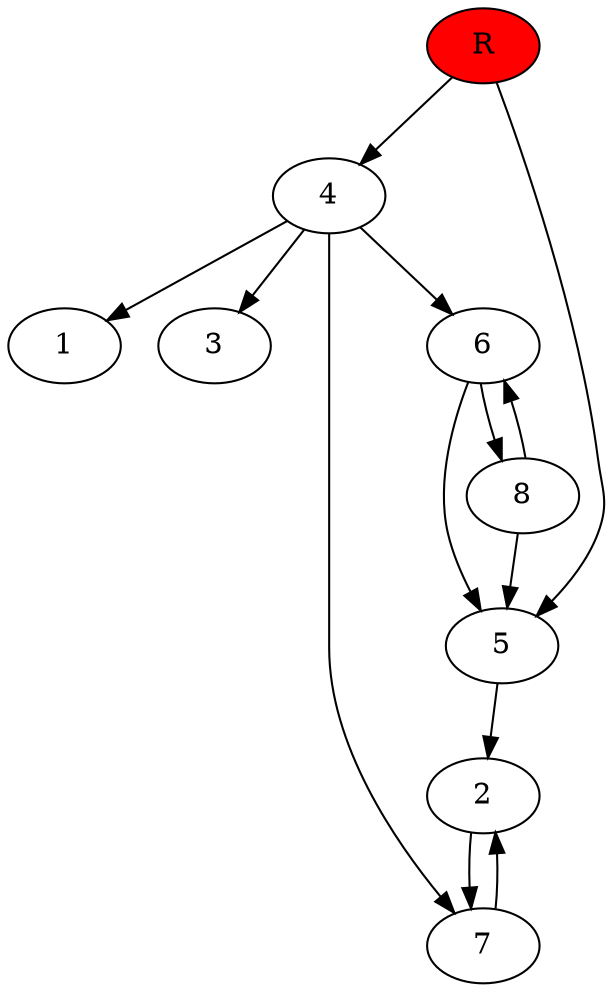 digraph prb22201 {
	1
	2
	3
	4
	5
	6
	7
	8
	R [fillcolor="#ff0000" style=filled]
	2 -> 7
	4 -> 1
	4 -> 3
	4 -> 6
	4 -> 7
	5 -> 2
	6 -> 5
	6 -> 8
	7 -> 2
	8 -> 5
	8 -> 6
	R -> 4
	R -> 5
}
